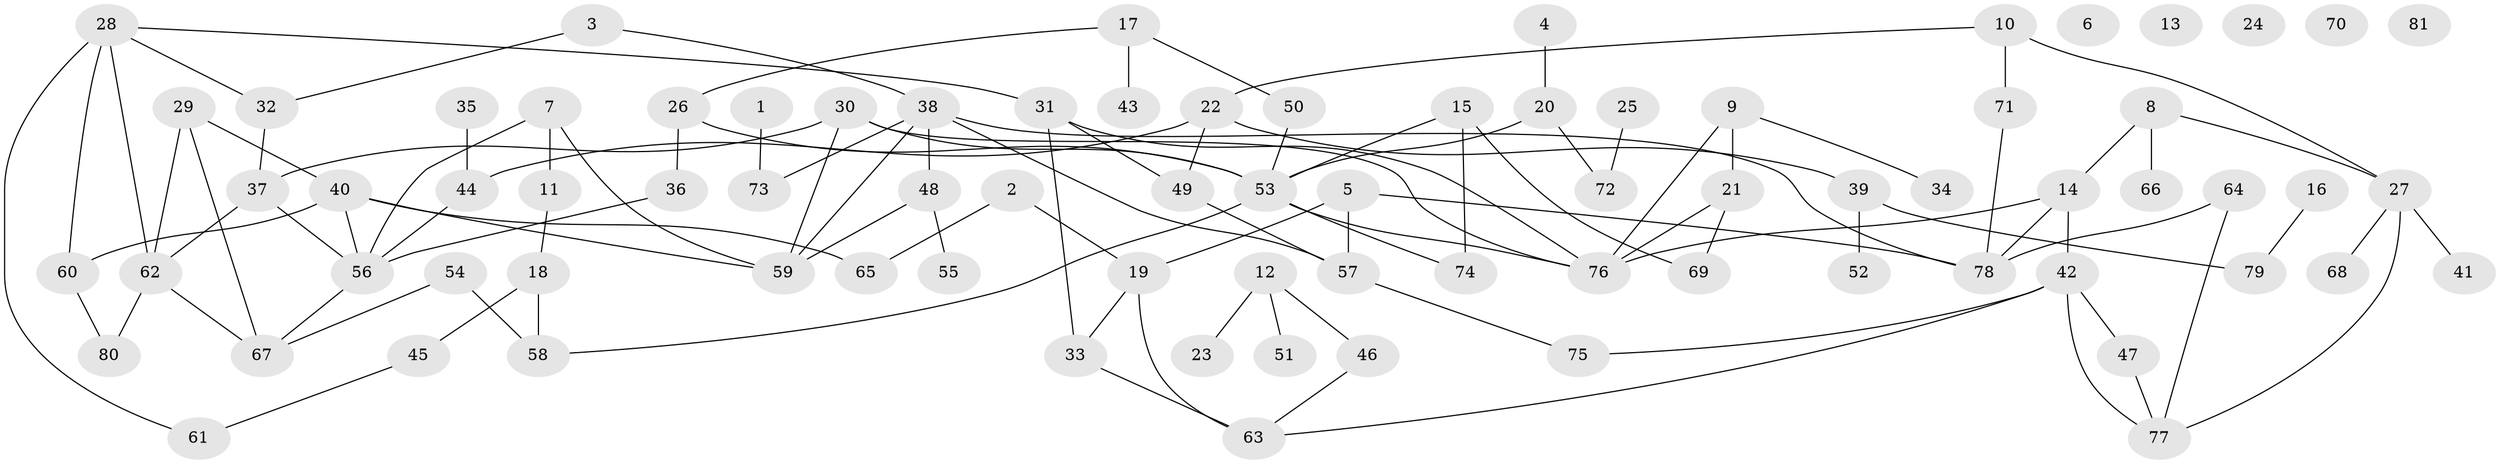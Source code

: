 // Generated by graph-tools (version 1.1) at 2025/49/03/09/25 03:49:10]
// undirected, 81 vertices, 109 edges
graph export_dot {
graph [start="1"]
  node [color=gray90,style=filled];
  1;
  2;
  3;
  4;
  5;
  6;
  7;
  8;
  9;
  10;
  11;
  12;
  13;
  14;
  15;
  16;
  17;
  18;
  19;
  20;
  21;
  22;
  23;
  24;
  25;
  26;
  27;
  28;
  29;
  30;
  31;
  32;
  33;
  34;
  35;
  36;
  37;
  38;
  39;
  40;
  41;
  42;
  43;
  44;
  45;
  46;
  47;
  48;
  49;
  50;
  51;
  52;
  53;
  54;
  55;
  56;
  57;
  58;
  59;
  60;
  61;
  62;
  63;
  64;
  65;
  66;
  67;
  68;
  69;
  70;
  71;
  72;
  73;
  74;
  75;
  76;
  77;
  78;
  79;
  80;
  81;
  1 -- 73;
  2 -- 19;
  2 -- 65;
  3 -- 32;
  3 -- 38;
  4 -- 20;
  5 -- 19;
  5 -- 57;
  5 -- 78;
  7 -- 11;
  7 -- 56;
  7 -- 59;
  8 -- 14;
  8 -- 27;
  8 -- 66;
  9 -- 21;
  9 -- 34;
  9 -- 76;
  10 -- 22;
  10 -- 27;
  10 -- 71;
  11 -- 18;
  12 -- 23;
  12 -- 46;
  12 -- 51;
  14 -- 42;
  14 -- 76;
  14 -- 78;
  15 -- 53;
  15 -- 69;
  15 -- 74;
  16 -- 79;
  17 -- 26;
  17 -- 43;
  17 -- 50;
  18 -- 45;
  18 -- 58;
  19 -- 33;
  19 -- 63;
  20 -- 53;
  20 -- 72;
  21 -- 69;
  21 -- 76;
  22 -- 39;
  22 -- 44;
  22 -- 49;
  25 -- 72;
  26 -- 36;
  26 -- 53;
  27 -- 41;
  27 -- 68;
  27 -- 77;
  28 -- 31;
  28 -- 32;
  28 -- 60;
  28 -- 61;
  28 -- 62;
  29 -- 40;
  29 -- 62;
  29 -- 67;
  30 -- 37;
  30 -- 53;
  30 -- 59;
  30 -- 76;
  31 -- 33;
  31 -- 49;
  31 -- 76;
  32 -- 37;
  33 -- 63;
  35 -- 44;
  36 -- 56;
  37 -- 56;
  37 -- 62;
  38 -- 48;
  38 -- 57;
  38 -- 59;
  38 -- 73;
  38 -- 78;
  39 -- 52;
  39 -- 79;
  40 -- 56;
  40 -- 59;
  40 -- 60;
  40 -- 65;
  42 -- 47;
  42 -- 63;
  42 -- 75;
  42 -- 77;
  44 -- 56;
  45 -- 61;
  46 -- 63;
  47 -- 77;
  48 -- 55;
  48 -- 59;
  49 -- 57;
  50 -- 53;
  53 -- 58;
  53 -- 74;
  53 -- 76;
  54 -- 58;
  54 -- 67;
  56 -- 67;
  57 -- 75;
  60 -- 80;
  62 -- 67;
  62 -- 80;
  64 -- 77;
  64 -- 78;
  71 -- 78;
}
